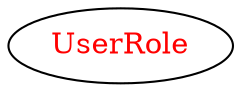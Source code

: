 digraph dependencyGraph {
 concentrate=true;
 ranksep="2.0";
 rankdir="LR"; 
 splines="ortho";
"UserRole" [fontcolor="red"];
}
